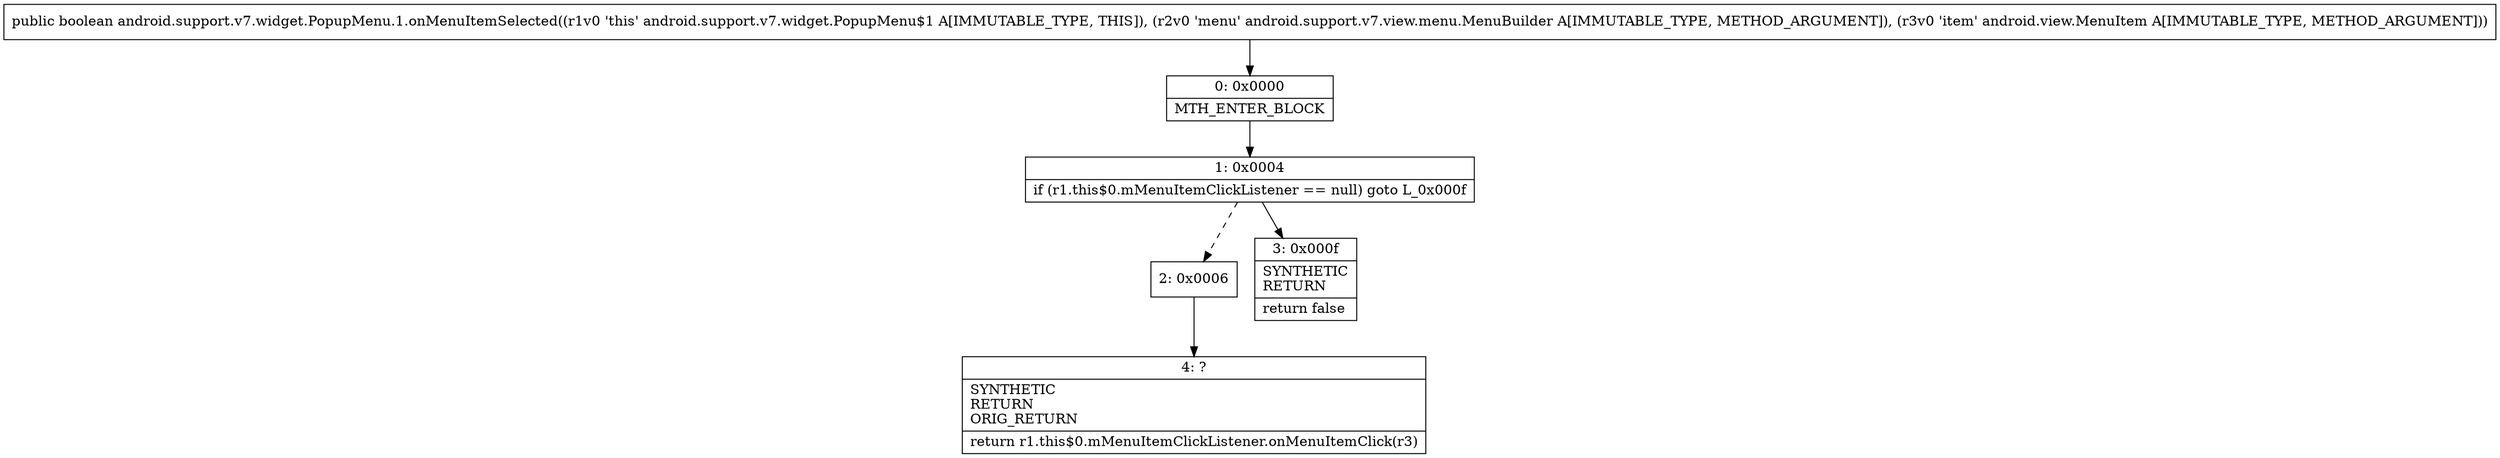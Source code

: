digraph "CFG forandroid.support.v7.widget.PopupMenu.1.onMenuItemSelected(Landroid\/support\/v7\/view\/menu\/MenuBuilder;Landroid\/view\/MenuItem;)Z" {
Node_0 [shape=record,label="{0\:\ 0x0000|MTH_ENTER_BLOCK\l}"];
Node_1 [shape=record,label="{1\:\ 0x0004|if (r1.this$0.mMenuItemClickListener == null) goto L_0x000f\l}"];
Node_2 [shape=record,label="{2\:\ 0x0006}"];
Node_3 [shape=record,label="{3\:\ 0x000f|SYNTHETIC\lRETURN\l|return false\l}"];
Node_4 [shape=record,label="{4\:\ ?|SYNTHETIC\lRETURN\lORIG_RETURN\l|return r1.this$0.mMenuItemClickListener.onMenuItemClick(r3)\l}"];
MethodNode[shape=record,label="{public boolean android.support.v7.widget.PopupMenu.1.onMenuItemSelected((r1v0 'this' android.support.v7.widget.PopupMenu$1 A[IMMUTABLE_TYPE, THIS]), (r2v0 'menu' android.support.v7.view.menu.MenuBuilder A[IMMUTABLE_TYPE, METHOD_ARGUMENT]), (r3v0 'item' android.view.MenuItem A[IMMUTABLE_TYPE, METHOD_ARGUMENT])) }"];
MethodNode -> Node_0;
Node_0 -> Node_1;
Node_1 -> Node_2[style=dashed];
Node_1 -> Node_3;
Node_2 -> Node_4;
}

